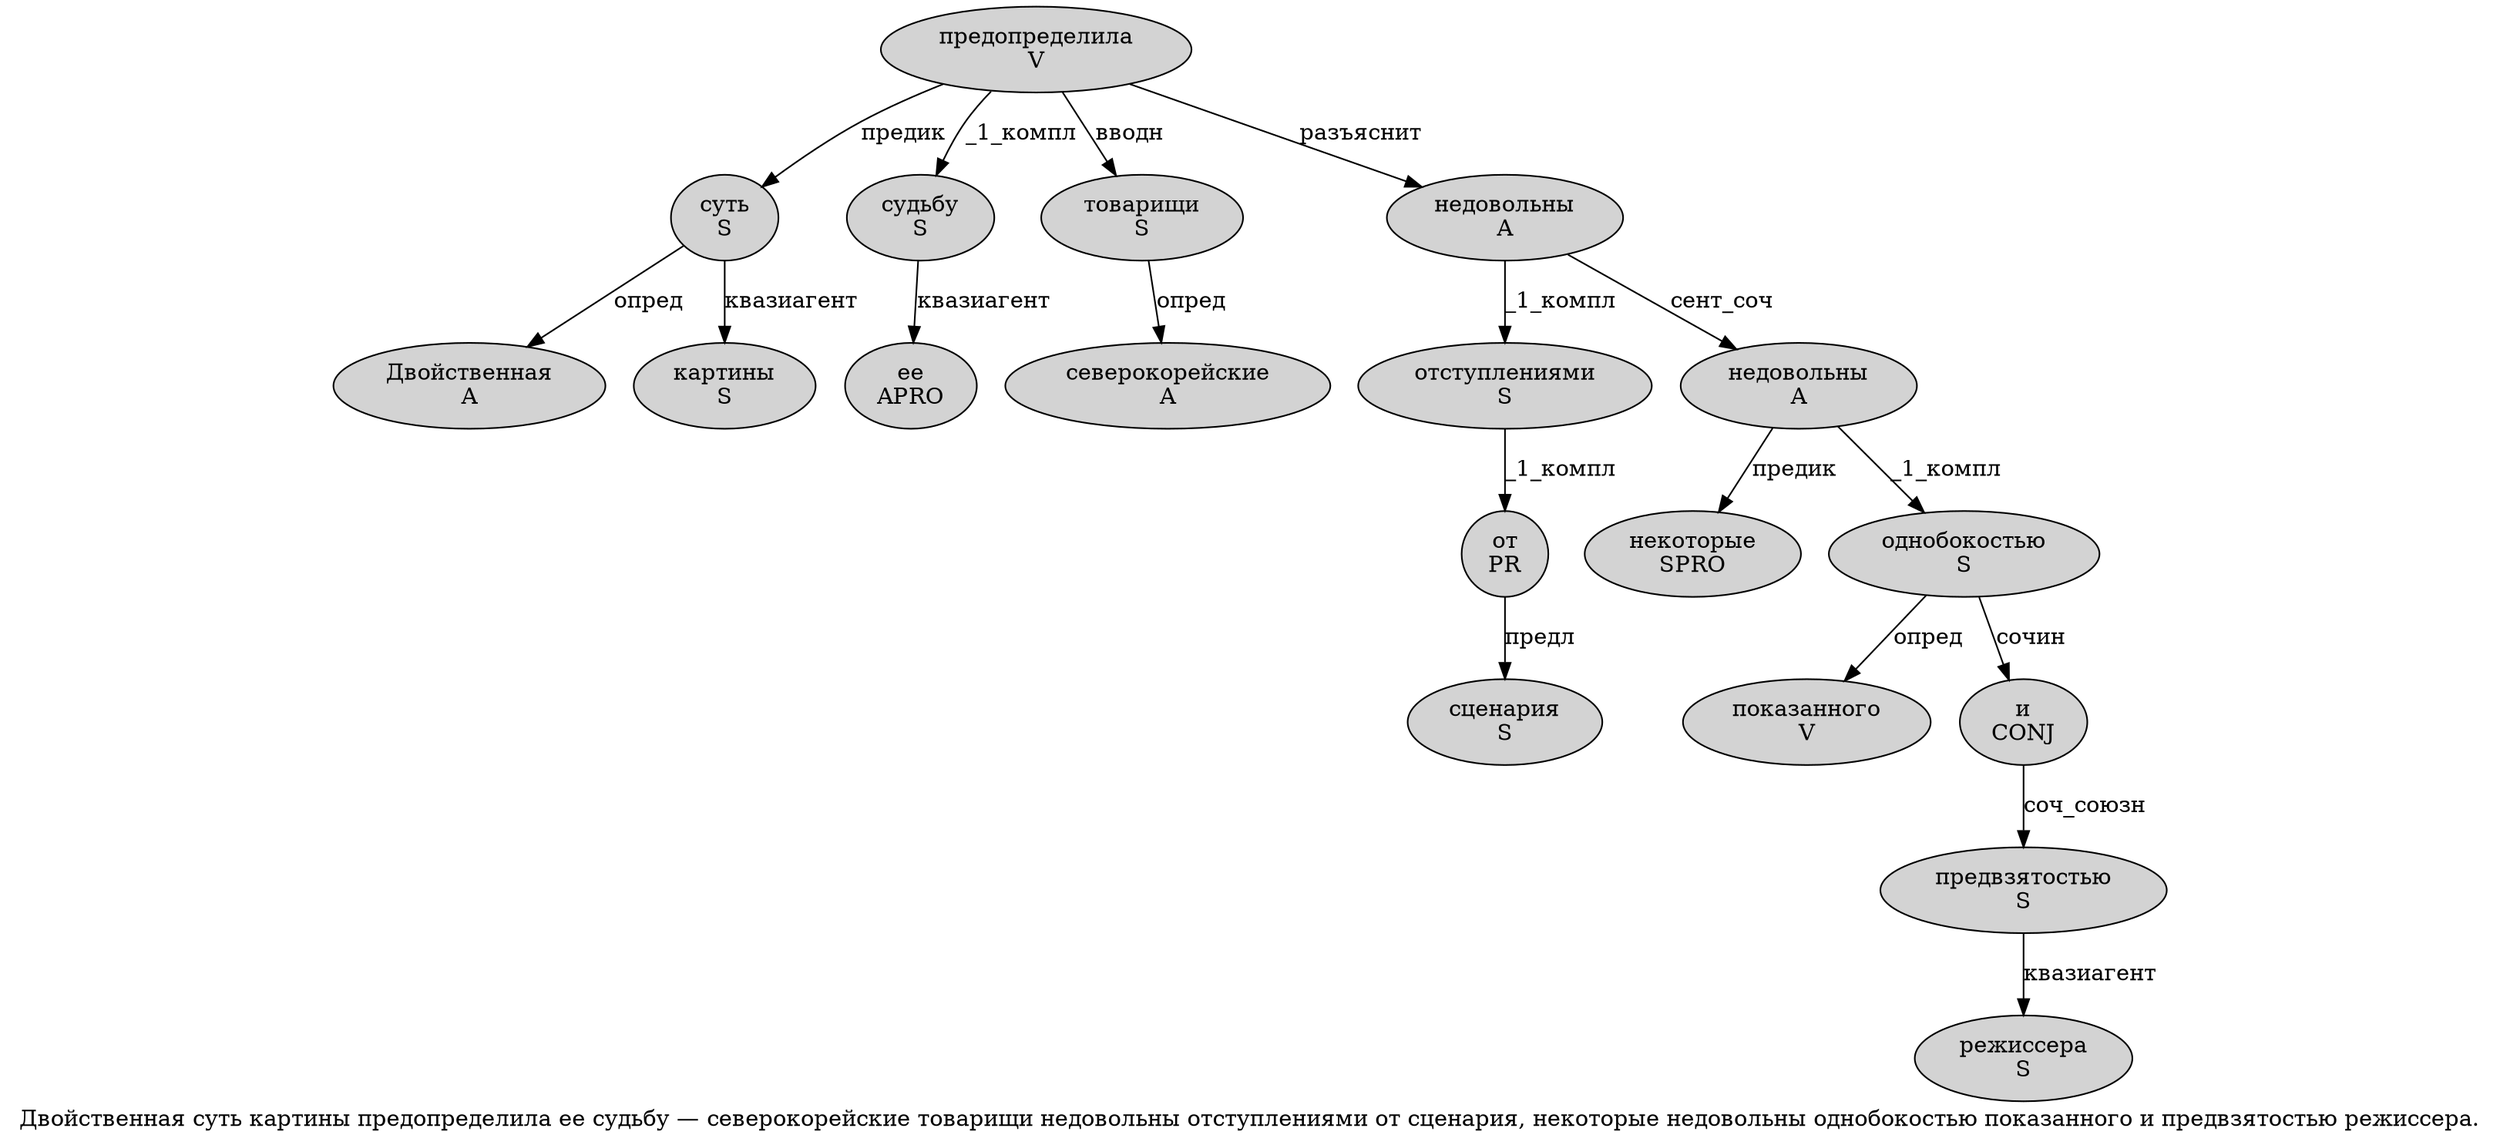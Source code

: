digraph SENTENCE_1942 {
	graph [label="Двойственная суть картины предопределила ее судьбу — северокорейские товарищи недовольны отступлениями от сценария, некоторые недовольны однобокостью показанного и предвзятостью режиссера."]
	node [style=filled]
		0 [label="Двойственная
A" color="" fillcolor=lightgray penwidth=1 shape=ellipse]
		1 [label="суть
S" color="" fillcolor=lightgray penwidth=1 shape=ellipse]
		2 [label="картины
S" color="" fillcolor=lightgray penwidth=1 shape=ellipse]
		3 [label="предопределила
V" color="" fillcolor=lightgray penwidth=1 shape=ellipse]
		4 [label="ее
APRO" color="" fillcolor=lightgray penwidth=1 shape=ellipse]
		5 [label="судьбу
S" color="" fillcolor=lightgray penwidth=1 shape=ellipse]
		7 [label="северокорейские
A" color="" fillcolor=lightgray penwidth=1 shape=ellipse]
		8 [label="товарищи
S" color="" fillcolor=lightgray penwidth=1 shape=ellipse]
		9 [label="недовольны
A" color="" fillcolor=lightgray penwidth=1 shape=ellipse]
		10 [label="отступлениями
S" color="" fillcolor=lightgray penwidth=1 shape=ellipse]
		11 [label="от
PR" color="" fillcolor=lightgray penwidth=1 shape=ellipse]
		12 [label="сценария
S" color="" fillcolor=lightgray penwidth=1 shape=ellipse]
		14 [label="некоторые
SPRO" color="" fillcolor=lightgray penwidth=1 shape=ellipse]
		15 [label="недовольны
A" color="" fillcolor=lightgray penwidth=1 shape=ellipse]
		16 [label="однобокостью
S" color="" fillcolor=lightgray penwidth=1 shape=ellipse]
		17 [label="показанного
V" color="" fillcolor=lightgray penwidth=1 shape=ellipse]
		18 [label="и
CONJ" color="" fillcolor=lightgray penwidth=1 shape=ellipse]
		19 [label="предвзятостью
S" color="" fillcolor=lightgray penwidth=1 shape=ellipse]
		20 [label="режиссера
S" color="" fillcolor=lightgray penwidth=1 shape=ellipse]
			3 -> 1 [label="предик"]
			3 -> 5 [label="_1_компл"]
			3 -> 8 [label="вводн"]
			3 -> 9 [label="разъяснит"]
			16 -> 17 [label="опред"]
			16 -> 18 [label="сочин"]
			1 -> 0 [label="опред"]
			1 -> 2 [label="квазиагент"]
			10 -> 11 [label="_1_компл"]
			5 -> 4 [label="квазиагент"]
			9 -> 10 [label="_1_компл"]
			9 -> 15 [label="сент_соч"]
			11 -> 12 [label="предл"]
			18 -> 19 [label="соч_союзн"]
			8 -> 7 [label="опред"]
			19 -> 20 [label="квазиагент"]
			15 -> 14 [label="предик"]
			15 -> 16 [label="_1_компл"]
}